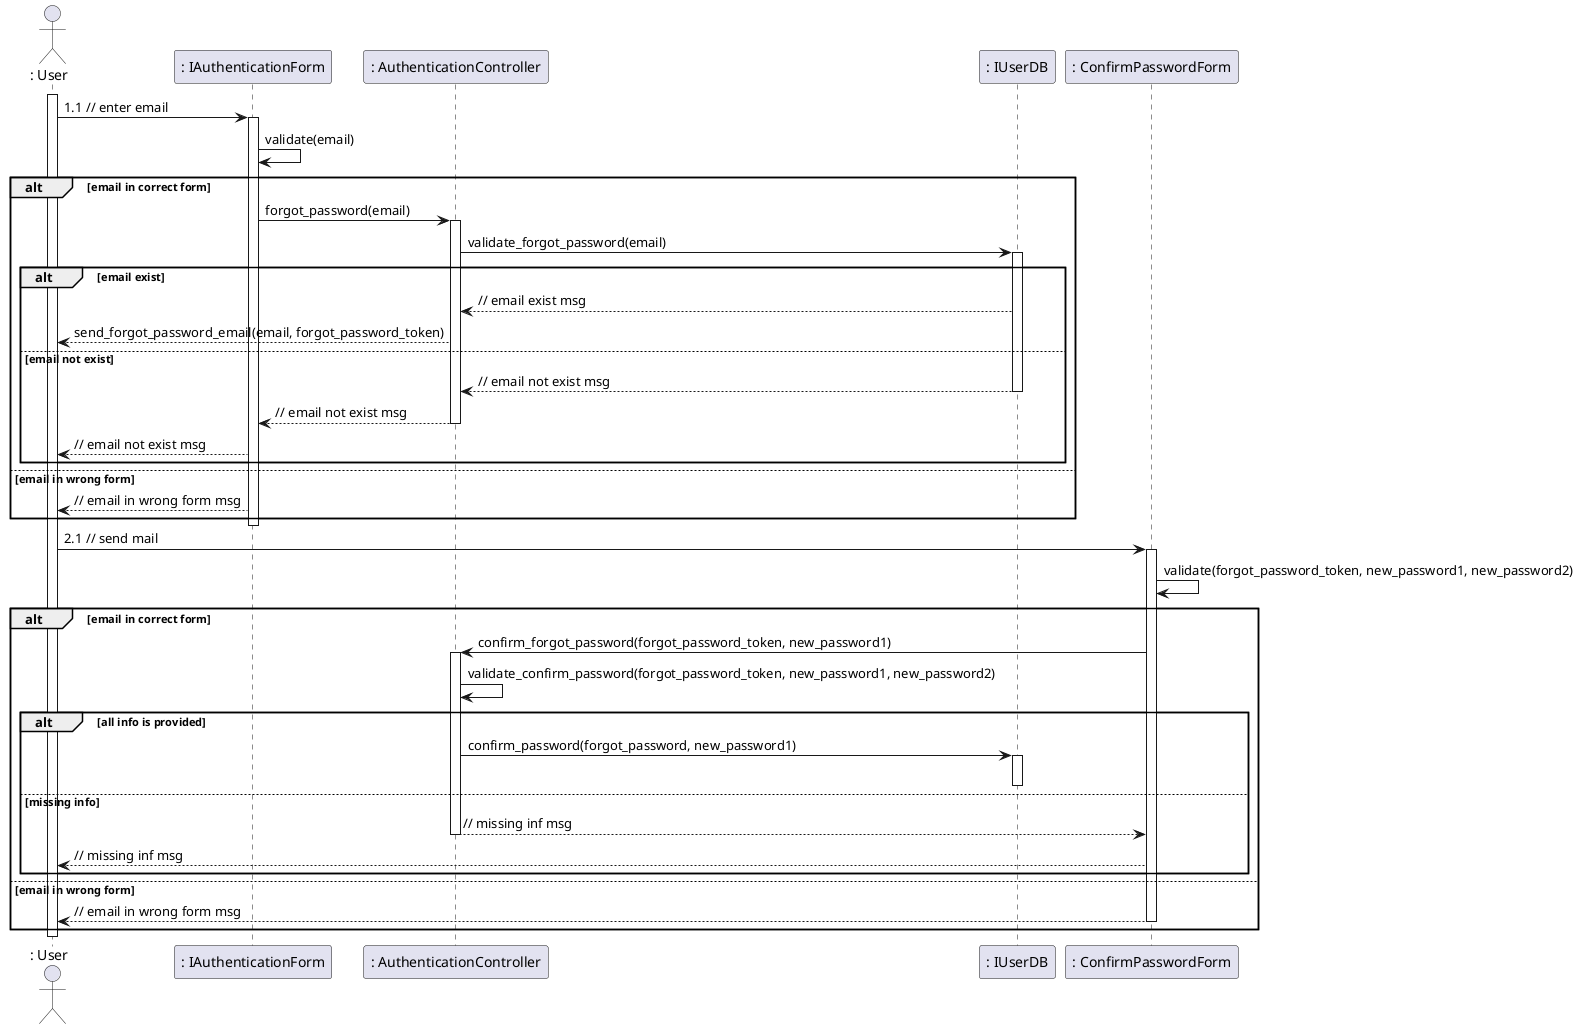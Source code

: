 @startuml
actor ": User"

activate ": User"
": User" -> ": IAuthenticationForm" : 1.1 // enter email
activate ": IAuthenticationForm"
": IAuthenticationForm" -> ": IAuthenticationForm" : validate(email)

alt email in correct form

": IAuthenticationForm" -> ": AuthenticationController" : forgot_password(email)

activate ": AuthenticationController"
": AuthenticationController" -> ": IUserDB" : validate_forgot_password(email)
activate ": IUserDB"

alt email exist
": IUserDB" --> ": AuthenticationController" : // email exist msg
": AuthenticationController" --> ": User" : send_forgot_password_email(email, forgot_password_token)
else email not exist

": IUserDB" --> ": AuthenticationController" : // email not exist msg
deactivate ": IUserDB"
": AuthenticationController" --> ": IAuthenticationForm" : // email not exist msg
deactivate ": AuthenticationController"
": IAuthenticationForm" --> ": User" : // email not exist msg
end

else email in wrong form
": IAuthenticationForm" --> ": User" : // email in wrong form msg

end
deactivate ": IAuthenticationForm"
": User" -> ": ConfirmPasswordForm" : 2.1 // send mail
activate ": ConfirmPasswordForm"
": ConfirmPasswordForm" -> ": ConfirmPasswordForm" : validate(forgot_password_token, new_password1, new_password2)
alt email in correct form

": ConfirmPasswordForm" -> ": AuthenticationController" : confirm_forgot_password(forgot_password_token, new_password1)
activate ": AuthenticationController"
": AuthenticationController" -> ": AuthenticationController" : validate_confirm_password(forgot_password_token, new_password1, new_password2)


alt all info is provided
": AuthenticationController" -> ": IUserDB" : confirm_password(forgot_password, new_password1)

activate ": IUserDB"
deactivate ": IUserDB"
else missing info
": AuthenticationController" --> ": ConfirmPasswordForm" : // missing inf msg
deactivate ": AuthenticationController"
": ConfirmPasswordForm" --> ": User" : // missing inf msg
end
else email in wrong form
": ConfirmPasswordForm" --> ": User" : // email in wrong form msg
deactivate ": ConfirmPasswordForm"
end
deactivate ": User"
@enduml